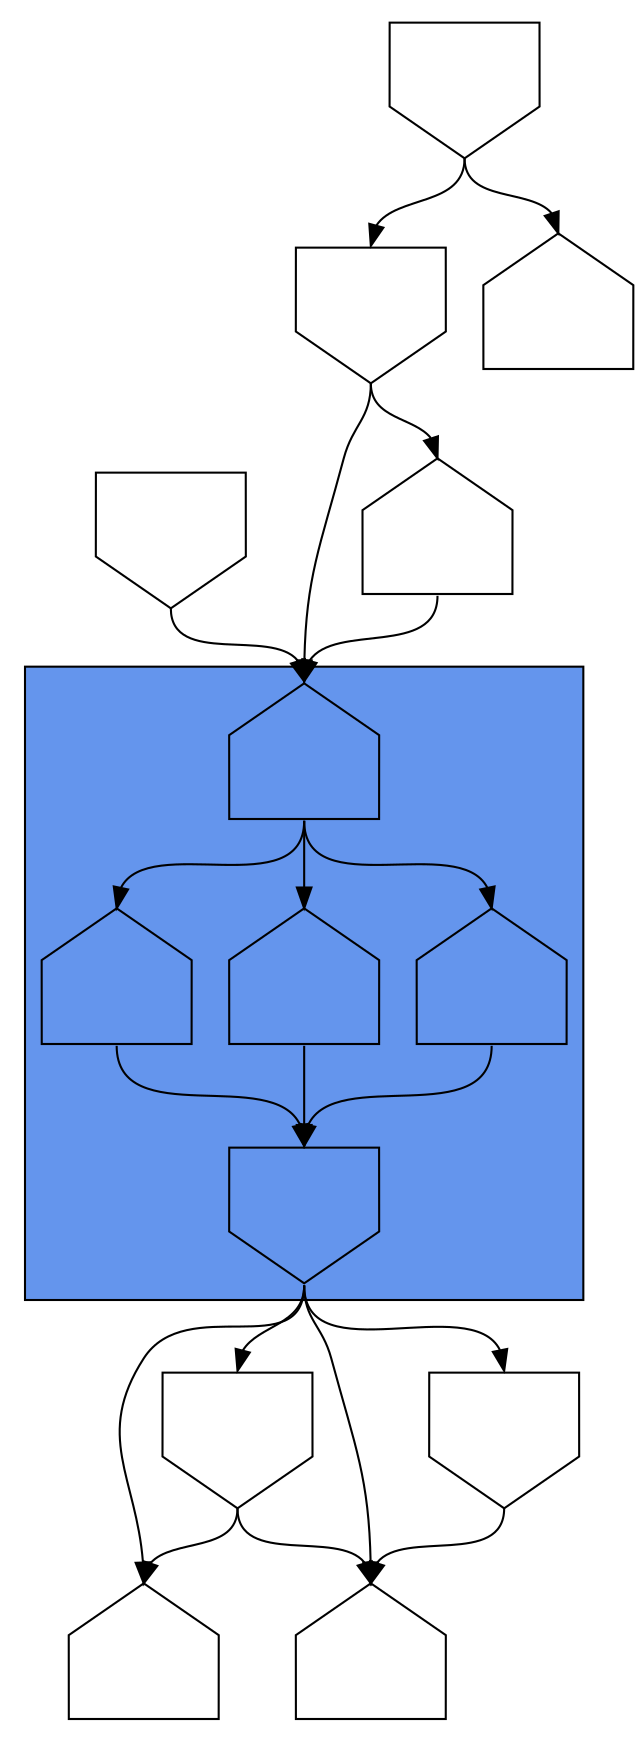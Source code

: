 digraph asm {
	edge [headport=n,tailport=s];
subgraph cluster_B3896_13283_13981_16699_20456 {
	3896 [label="",height=1,width=1,shape=house];
	13283 [label="",height=1,width=1,shape=house];
	13981 [label="",height=1,width=1,shape=house];
	16699 [label="",height=1,width=1,shape=house];
	20456 [label="",height=1,width=1,shape=invhouse];
	style=filled;
	fillcolor=cornflowerblue;
}
	6250 [label="",height=1,width=1,shape=house];
	6458 [label="",height=1,width=1,shape=invhouse];
	15098 [label="",height=1,width=1,shape=house];
	12040 [label="",height=1,width=1,shape=invhouse];
	11412 [label="",height=1,width=1,shape=invhouse];
	11505 [label="",height=1,width=1,shape=invhouse];
	12080 [label="",height=1,width=1,shape=house];
	14224 [label="",height=1,width=1,shape=invhouse];
	8188 [label="",height=1,width=1,shape=house];
	3896 -> 13283
	3896 -> 13981
	3896 -> 16699
	13283 -> 20456
	20456 -> 6250
	20456 -> 6458
	20456 -> 12040
	20456 -> 15098
	6458 -> 6250
	6458 -> 15098
	12040 -> 15098
	13981 -> 20456
	16699 -> 20456
	11412 -> 3896
	11505 -> 3896
	11505 -> 12080
	12080 -> 3896
	14224 -> 8188
	14224 -> 11505
}